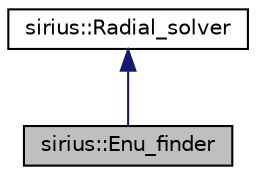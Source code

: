 digraph "sirius::Enu_finder"
{
 // INTERACTIVE_SVG=YES
  edge [fontname="Helvetica",fontsize="10",labelfontname="Helvetica",labelfontsize="10"];
  node [fontname="Helvetica",fontsize="10",shape=record];
  Node1 [label="sirius::Enu_finder",height=0.2,width=0.4,color="black", fillcolor="grey75", style="filled", fontcolor="black"];
  Node2 -> Node1 [dir="back",color="midnightblue",fontsize="10",style="solid",fontname="Helvetica"];
  Node2 [label="sirius::Radial_solver",height=0.2,width=0.4,color="black", fillcolor="white", style="filled",URL="$classsirius_1_1_radial__solver.html",tooltip="Finds a solution to radial Schrodinger, Koelling-Harmon or Dirac equation. "];
}
